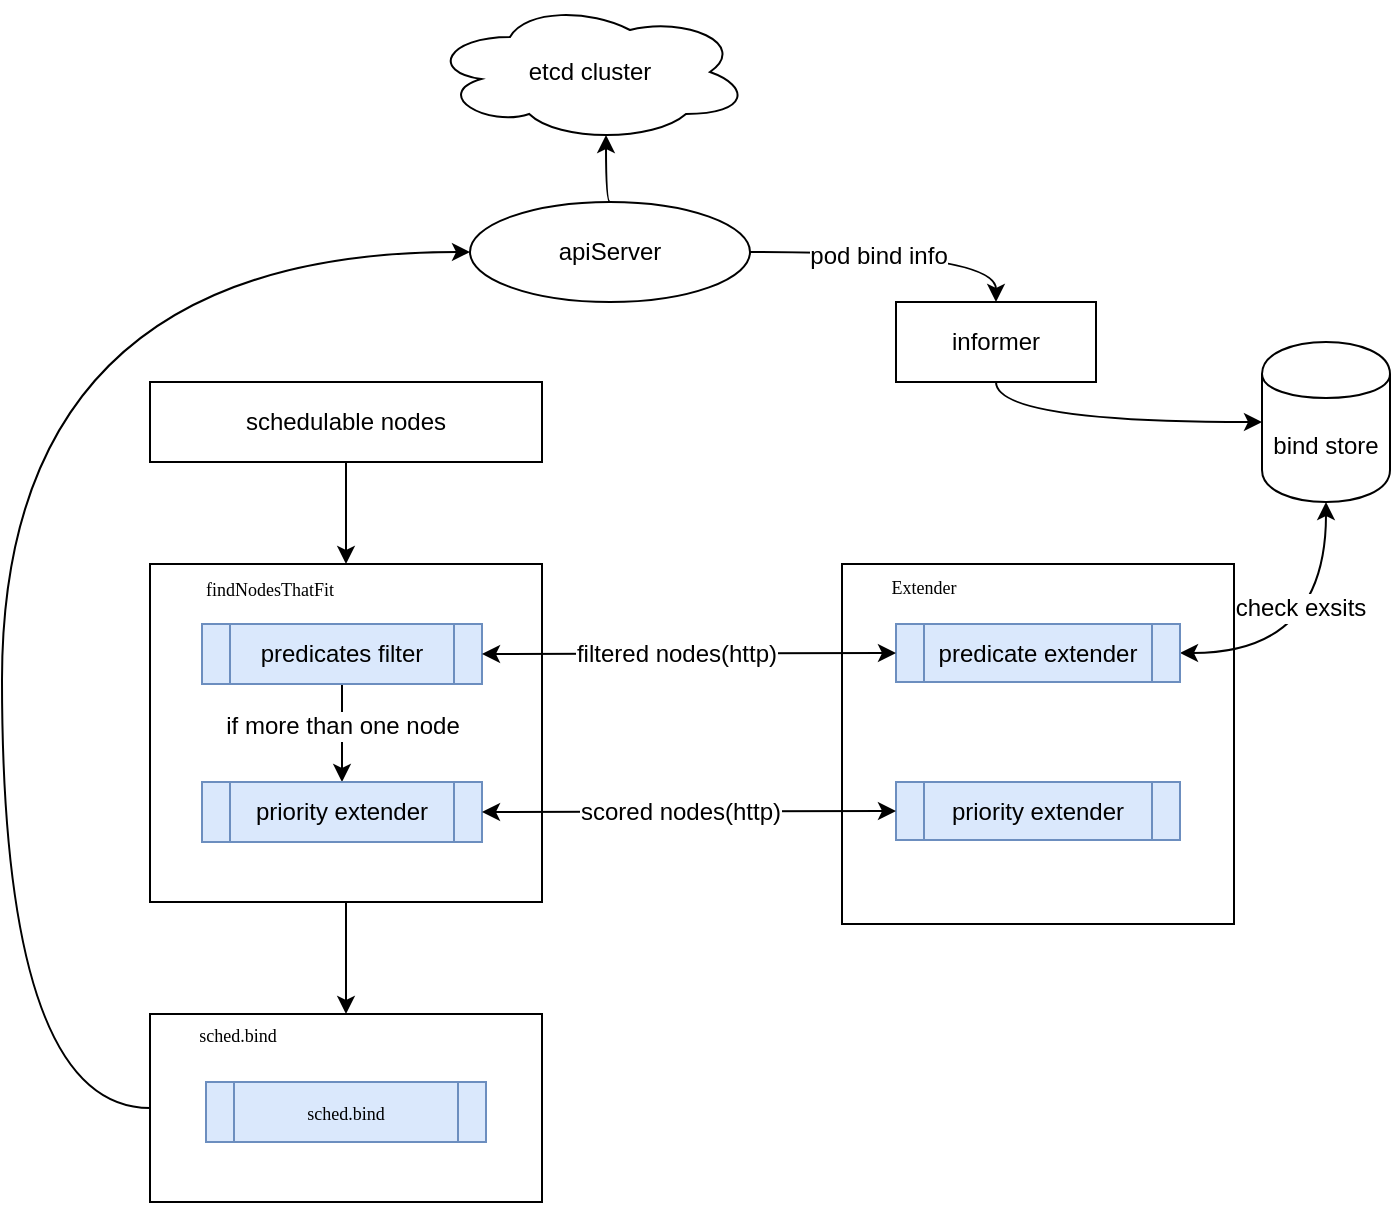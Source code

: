 <mxfile version="12.7.9" type="github">
  <diagram id="GvN6xHSMd3Es1mWxxkjV" name="Page-1">
    <mxGraphModel dx="815" dy="1710" grid="1" gridSize="10" guides="1" tooltips="1" connect="1" arrows="1" fold="1" page="1" pageScale="1" pageWidth="827" pageHeight="1169" math="0" shadow="0">
      <root>
        <mxCell id="0" />
        <mxCell id="1" parent="0" />
        <mxCell id="GRJgY5RRLAInYM_Wc20V-3" value="" style="edgeStyle=orthogonalEdgeStyle;rounded=0;orthogonalLoop=1;jettySize=auto;html=1;" edge="1" parent="1" source="GRJgY5RRLAInYM_Wc20V-1" target="GRJgY5RRLAInYM_Wc20V-2">
          <mxGeometry relative="1" as="geometry" />
        </mxCell>
        <mxCell id="GRJgY5RRLAInYM_Wc20V-1" value="schedulable nodes" style="rounded=0;whiteSpace=wrap;html=1;" vertex="1" parent="1">
          <mxGeometry x="184" y="100" width="196" height="40" as="geometry" />
        </mxCell>
        <mxCell id="GRJgY5RRLAInYM_Wc20V-29" value="" style="edgeStyle=orthogonalEdgeStyle;curved=1;rounded=0;orthogonalLoop=1;jettySize=auto;html=1;startArrow=none;startFill=0;endArrow=classic;endFill=1;" edge="1" parent="1" source="GRJgY5RRLAInYM_Wc20V-2" target="GRJgY5RRLAInYM_Wc20V-28">
          <mxGeometry relative="1" as="geometry" />
        </mxCell>
        <mxCell id="GRJgY5RRLAInYM_Wc20V-2" value="" style="rounded=0;whiteSpace=wrap;html=1;" vertex="1" parent="1">
          <mxGeometry x="184" y="191" width="196" height="169" as="geometry" />
        </mxCell>
        <mxCell id="GRJgY5RRLAInYM_Wc20V-35" style="edgeStyle=orthogonalEdgeStyle;curved=1;rounded=0;orthogonalLoop=1;jettySize=auto;html=1;exitX=0;exitY=0.5;exitDx=0;exitDy=0;entryX=0;entryY=0.5;entryDx=0;entryDy=0;startArrow=none;startFill=0;endArrow=classic;endFill=1;" edge="1" parent="1" source="GRJgY5RRLAInYM_Wc20V-28" target="GRJgY5RRLAInYM_Wc20V-33">
          <mxGeometry relative="1" as="geometry">
            <Array as="points">
              <mxPoint x="110" y="463" />
              <mxPoint x="110" y="35" />
            </Array>
          </mxGeometry>
        </mxCell>
        <mxCell id="GRJgY5RRLAInYM_Wc20V-28" value="" style="rounded=0;whiteSpace=wrap;html=1;" vertex="1" parent="1">
          <mxGeometry x="184" y="416" width="196" height="94" as="geometry" />
        </mxCell>
        <mxCell id="GRJgY5RRLAInYM_Wc20V-5" value="&lt;pre style=&quot;background-color: rgb(255 , 255 , 255) ; font-family: &amp;#34;menlo&amp;#34;&quot;&gt;&lt;font style=&quot;font-size: 9px&quot;&gt;findNodesThatFit&lt;/font&gt;&lt;/pre&gt;" style="text;html=1;strokeColor=none;fillColor=none;align=center;verticalAlign=middle;whiteSpace=wrap;rounded=0;" vertex="1" parent="1">
          <mxGeometry x="186" y="193" width="116" height="20" as="geometry" />
        </mxCell>
        <mxCell id="GRJgY5RRLAInYM_Wc20V-9" value="" style="edgeStyle=orthogonalEdgeStyle;rounded=0;orthogonalLoop=1;jettySize=auto;html=1;" edge="1" parent="1" source="GRJgY5RRLAInYM_Wc20V-7" target="GRJgY5RRLAInYM_Wc20V-8">
          <mxGeometry relative="1" as="geometry" />
        </mxCell>
        <mxCell id="GRJgY5RRLAInYM_Wc20V-27" value="if more than one node" style="text;html=1;align=center;verticalAlign=middle;resizable=0;points=[];labelBackgroundColor=#ffffff;" vertex="1" connectable="0" parent="GRJgY5RRLAInYM_Wc20V-9">
          <mxGeometry x="-0.158" relative="1" as="geometry">
            <mxPoint as="offset" />
          </mxGeometry>
        </mxCell>
        <mxCell id="GRJgY5RRLAInYM_Wc20V-7" value="predicates filter" style="shape=process;whiteSpace=wrap;html=1;backgroundOutline=1;fillColor=#dae8fc;strokeColor=#6c8ebf;" vertex="1" parent="1">
          <mxGeometry x="210" y="221" width="140" height="30" as="geometry" />
        </mxCell>
        <mxCell id="GRJgY5RRLAInYM_Wc20V-8" value="priority extender" style="shape=process;whiteSpace=wrap;html=1;backgroundOutline=1;fillColor=#dae8fc;strokeColor=#6c8ebf;" vertex="1" parent="1">
          <mxGeometry x="210" y="300" width="140" height="30" as="geometry" />
        </mxCell>
        <mxCell id="GRJgY5RRLAInYM_Wc20V-10" value="" style="rounded=0;whiteSpace=wrap;html=1;" vertex="1" parent="1">
          <mxGeometry x="530" y="191" width="196" height="180" as="geometry" />
        </mxCell>
        <mxCell id="GRJgY5RRLAInYM_Wc20V-11" value="&lt;pre style=&quot;background-color: rgb(255 , 255 , 255) ; font-family: &amp;#34;menlo&amp;#34;&quot;&gt;&lt;font style=&quot;font-size: 9px&quot;&gt;Extender&lt;/font&gt;&lt;/pre&gt;" style="text;html=1;strokeColor=none;fillColor=none;align=center;verticalAlign=middle;whiteSpace=wrap;rounded=0;" vertex="1" parent="1">
          <mxGeometry x="532" y="192" width="78" height="20" as="geometry" />
        </mxCell>
        <mxCell id="GRJgY5RRLAInYM_Wc20V-24" style="edgeStyle=orthogonalEdgeStyle;curved=1;rounded=0;orthogonalLoop=1;jettySize=auto;html=1;exitX=1;exitY=0.5;exitDx=0;exitDy=0;entryX=0.5;entryY=1;entryDx=0;entryDy=0;startArrow=classic;startFill=1;endArrow=classic;endFill=1;" edge="1" parent="1" source="GRJgY5RRLAInYM_Wc20V-12" target="GRJgY5RRLAInYM_Wc20V-18">
          <mxGeometry relative="1" as="geometry" />
        </mxCell>
        <mxCell id="GRJgY5RRLAInYM_Wc20V-25" value="check exsits" style="text;html=1;align=center;verticalAlign=middle;resizable=0;points=[];labelBackgroundColor=#ffffff;" vertex="1" connectable="0" parent="GRJgY5RRLAInYM_Wc20V-24">
          <mxGeometry x="-0.192" y="23" relative="1" as="geometry">
            <mxPoint as="offset" />
          </mxGeometry>
        </mxCell>
        <mxCell id="GRJgY5RRLAInYM_Wc20V-12" value="predicate extender" style="shape=process;whiteSpace=wrap;html=1;backgroundOutline=1;fillColor=#dae8fc;strokeColor=#6c8ebf;" vertex="1" parent="1">
          <mxGeometry x="557" y="221" width="142" height="29" as="geometry" />
        </mxCell>
        <mxCell id="GRJgY5RRLAInYM_Wc20V-13" style="edgeStyle=orthogonalEdgeStyle;rounded=0;orthogonalLoop=1;jettySize=auto;html=1;exitX=1;exitY=0.5;exitDx=0;exitDy=0;entryX=0;entryY=0.5;entryDx=0;entryDy=0;curved=1;startArrow=classic;startFill=1;" edge="1" parent="1" source="GRJgY5RRLAInYM_Wc20V-7" target="GRJgY5RRLAInYM_Wc20V-12">
          <mxGeometry relative="1" as="geometry" />
        </mxCell>
        <mxCell id="GRJgY5RRLAInYM_Wc20V-14" value="filtered nodes(http)" style="text;html=1;align=center;verticalAlign=middle;resizable=0;points=[];labelBackgroundColor=#ffffff;" vertex="1" connectable="0" parent="GRJgY5RRLAInYM_Wc20V-13">
          <mxGeometry x="-0.065" relative="1" as="geometry">
            <mxPoint as="offset" />
          </mxGeometry>
        </mxCell>
        <mxCell id="GRJgY5RRLAInYM_Wc20V-15" value="priority extender" style="shape=process;whiteSpace=wrap;html=1;backgroundOutline=1;fillColor=#dae8fc;strokeColor=#6c8ebf;" vertex="1" parent="1">
          <mxGeometry x="557" y="300" width="142" height="29" as="geometry" />
        </mxCell>
        <mxCell id="GRJgY5RRLAInYM_Wc20V-16" style="edgeStyle=orthogonalEdgeStyle;curved=1;rounded=0;orthogonalLoop=1;jettySize=auto;html=1;exitX=1;exitY=0.5;exitDx=0;exitDy=0;startArrow=classic;startFill=1;" edge="1" parent="1" source="GRJgY5RRLAInYM_Wc20V-8" target="GRJgY5RRLAInYM_Wc20V-15">
          <mxGeometry relative="1" as="geometry" />
        </mxCell>
        <mxCell id="GRJgY5RRLAInYM_Wc20V-17" value="scored nodes(http)" style="text;html=1;align=center;verticalAlign=middle;resizable=0;points=[];labelBackgroundColor=#ffffff;" vertex="1" connectable="0" parent="GRJgY5RRLAInYM_Wc20V-16">
          <mxGeometry x="-0.053" relative="1" as="geometry">
            <mxPoint as="offset" />
          </mxGeometry>
        </mxCell>
        <mxCell id="GRJgY5RRLAInYM_Wc20V-18" value="bind store" style="shape=cylinder;whiteSpace=wrap;html=1;boundedLbl=1;backgroundOutline=1;" vertex="1" parent="1">
          <mxGeometry x="740" y="80" width="64" height="80" as="geometry" />
        </mxCell>
        <mxCell id="GRJgY5RRLAInYM_Wc20V-22" style="edgeStyle=orthogonalEdgeStyle;curved=1;rounded=0;orthogonalLoop=1;jettySize=auto;html=1;exitX=1;exitY=0.5;exitDx=0;exitDy=0;entryX=0.5;entryY=0;entryDx=0;entryDy=0;startArrow=none;startFill=0;endArrow=classic;endFill=1;" edge="1" parent="1" source="GRJgY5RRLAInYM_Wc20V-33" target="GRJgY5RRLAInYM_Wc20V-21">
          <mxGeometry relative="1" as="geometry" />
        </mxCell>
        <mxCell id="GRJgY5RRLAInYM_Wc20V-26" value="pod bind info" style="text;html=1;align=center;verticalAlign=middle;resizable=0;points=[];labelBackgroundColor=#ffffff;" vertex="1" connectable="0" parent="GRJgY5RRLAInYM_Wc20V-22">
          <mxGeometry x="-0.138" y="-2" relative="1" as="geometry">
            <mxPoint as="offset" />
          </mxGeometry>
        </mxCell>
        <mxCell id="GRJgY5RRLAInYM_Wc20V-19" value="etcd cluster" style="ellipse;shape=cloud;whiteSpace=wrap;html=1;" vertex="1" parent="1">
          <mxGeometry x="324" y="-90" width="160" height="70" as="geometry" />
        </mxCell>
        <mxCell id="GRJgY5RRLAInYM_Wc20V-23" style="edgeStyle=orthogonalEdgeStyle;curved=1;rounded=0;orthogonalLoop=1;jettySize=auto;html=1;exitX=0.5;exitY=1;exitDx=0;exitDy=0;startArrow=none;startFill=0;endArrow=classic;endFill=1;" edge="1" parent="1" source="GRJgY5RRLAInYM_Wc20V-21" target="GRJgY5RRLAInYM_Wc20V-18">
          <mxGeometry relative="1" as="geometry" />
        </mxCell>
        <mxCell id="GRJgY5RRLAInYM_Wc20V-21" value="informer" style="rounded=0;whiteSpace=wrap;html=1;" vertex="1" parent="1">
          <mxGeometry x="557" y="60" width="100" height="40" as="geometry" />
        </mxCell>
        <mxCell id="GRJgY5RRLAInYM_Wc20V-30" value="&lt;pre style=&quot;background-color: rgb(255 , 255 , 255) ; font-family: &amp;#34;menlo&amp;#34;&quot;&gt;&lt;font style=&quot;font-size: 9px&quot;&gt;sched.bind&lt;/font&gt;&lt;/pre&gt;" style="text;html=1;strokeColor=none;fillColor=none;align=center;verticalAlign=middle;whiteSpace=wrap;rounded=0;" vertex="1" parent="1">
          <mxGeometry x="186" y="416" width="84" height="20" as="geometry" />
        </mxCell>
        <mxCell id="GRJgY5RRLAInYM_Wc20V-31" value="&lt;pre style=&quot;font-family: &amp;#34;menlo&amp;#34;&quot;&gt;&lt;font style=&quot;font-size: 9px&quot;&gt;sched.bind&lt;/font&gt;&lt;/pre&gt;" style="shape=process;whiteSpace=wrap;html=1;backgroundOutline=1;fillColor=#dae8fc;strokeColor=#6c8ebf;" vertex="1" parent="1">
          <mxGeometry x="212" y="450" width="140" height="30" as="geometry" />
        </mxCell>
        <mxCell id="GRJgY5RRLAInYM_Wc20V-34" style="edgeStyle=orthogonalEdgeStyle;curved=1;rounded=0;orthogonalLoop=1;jettySize=auto;html=1;exitX=0.5;exitY=0;exitDx=0;exitDy=0;entryX=0.55;entryY=0.95;entryDx=0;entryDy=0;entryPerimeter=0;startArrow=none;startFill=0;endArrow=classic;endFill=1;" edge="1" parent="1" source="GRJgY5RRLAInYM_Wc20V-33" target="GRJgY5RRLAInYM_Wc20V-19">
          <mxGeometry relative="1" as="geometry" />
        </mxCell>
        <mxCell id="GRJgY5RRLAInYM_Wc20V-33" value="apiServer" style="ellipse;whiteSpace=wrap;html=1;" vertex="1" parent="1">
          <mxGeometry x="344" y="10" width="140" height="50" as="geometry" />
        </mxCell>
      </root>
    </mxGraphModel>
  </diagram>
</mxfile>
